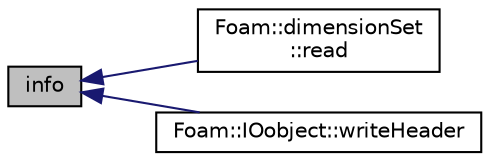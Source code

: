 digraph "info"
{
  bgcolor="transparent";
  edge [fontname="Helvetica",fontsize="10",labelfontname="Helvetica",labelfontsize="10"];
  node [fontname="Helvetica",fontsize="10",shape=record];
  rankdir="LR";
  Node1 [label="info",height=0.2,width=0.4,color="black", fillcolor="grey75", style="filled", fontcolor="black"];
  Node1 -> Node2 [dir="back",color="midnightblue",fontsize="10",style="solid",fontname="Helvetica"];
  Node2 [label="Foam::dimensionSet\l::read",height=0.2,width=0.4,color="black",URL="$a00529.html#ab0354f0b66bcd5a9ce0e59711b1f3559",tooltip="Read using provided units. "];
  Node1 -> Node3 [dir="back",color="midnightblue",fontsize="10",style="solid",fontname="Helvetica"];
  Node3 [label="Foam::IOobject::writeHeader",height=0.2,width=0.4,color="black",URL="$a01170.html#a0eb19e4807b9f72e892a5e44d90f5054",tooltip="Write header. Allow override of type. "];
}
